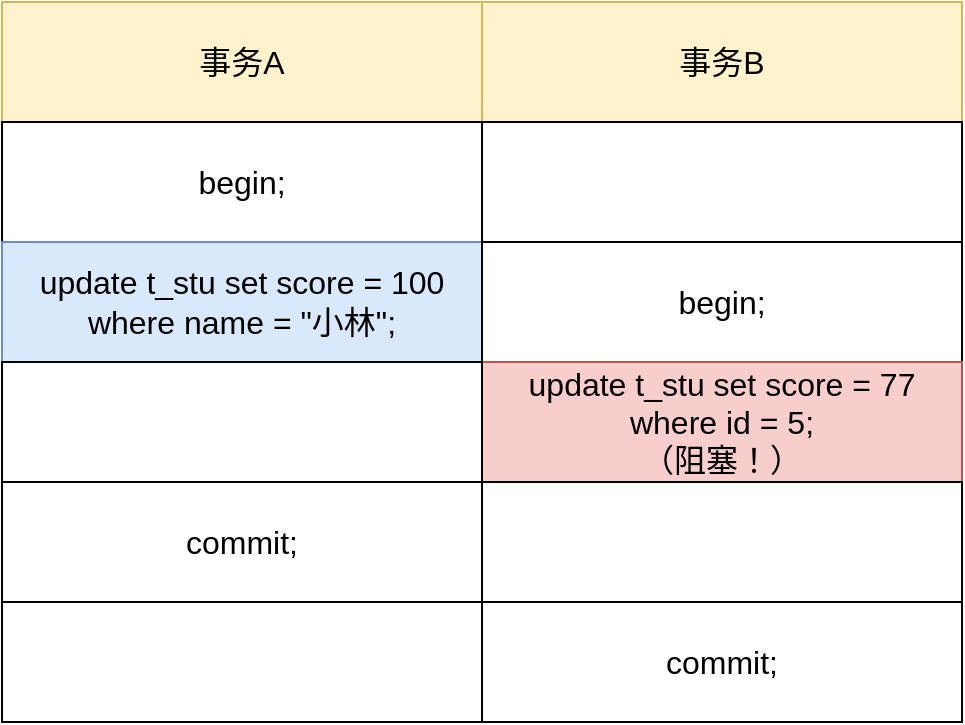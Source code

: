 <mxfile version="15.1.4" type="github">
  <diagram id="b_yZlLydbZW6e4qT7fGF" name="第 1 页">
    <mxGraphModel dx="946" dy="501" grid="1" gridSize="10" guides="1" tooltips="1" connect="1" arrows="1" fold="1" page="1" pageScale="1" pageWidth="827" pageHeight="1169" math="0" shadow="0">
      <root>
        <mxCell id="0" />
        <mxCell id="1" parent="0" />
        <mxCell id="xZIziEhZ_4dVFXlVAbXk-1" value="事务A" style="rounded=0;whiteSpace=wrap;html=1;fontSize=16;fillColor=#fff2cc;strokeColor=#d6b656;" vertex="1" parent="1">
          <mxGeometry x="120" y="80" width="240" height="60" as="geometry" />
        </mxCell>
        <mxCell id="xZIziEhZ_4dVFXlVAbXk-2" value="事务B" style="rounded=0;whiteSpace=wrap;html=1;fontSize=16;fillColor=#fff2cc;strokeColor=#d6b656;" vertex="1" parent="1">
          <mxGeometry x="360" y="80" width="240" height="60" as="geometry" />
        </mxCell>
        <mxCell id="xZIziEhZ_4dVFXlVAbXk-3" value="begin;" style="rounded=0;whiteSpace=wrap;html=1;fontSize=16;" vertex="1" parent="1">
          <mxGeometry x="120" y="140" width="240" height="60" as="geometry" />
        </mxCell>
        <mxCell id="xZIziEhZ_4dVFXlVAbXk-4" value="" style="rounded=0;whiteSpace=wrap;html=1;fontSize=16;" vertex="1" parent="1">
          <mxGeometry x="360" y="140" width="240" height="60" as="geometry" />
        </mxCell>
        <mxCell id="xZIziEhZ_4dVFXlVAbXk-5" value="update t_stu set score = 100 where name = &quot;小林&quot;;" style="rounded=0;whiteSpace=wrap;html=1;fontSize=16;fillColor=#dae8fc;strokeColor=#6c8ebf;" vertex="1" parent="1">
          <mxGeometry x="120" y="200" width="240" height="60" as="geometry" />
        </mxCell>
        <mxCell id="xZIziEhZ_4dVFXlVAbXk-6" value="begin;" style="rounded=0;whiteSpace=wrap;html=1;fontSize=16;" vertex="1" parent="1">
          <mxGeometry x="360" y="200" width="240" height="60" as="geometry" />
        </mxCell>
        <mxCell id="xZIziEhZ_4dVFXlVAbXk-7" value="update t_stu set score = 77 where id = 5;&lt;br&gt;（阻塞！）" style="rounded=0;whiteSpace=wrap;html=1;fontSize=16;fillColor=#f8cecc;strokeColor=#b85450;" vertex="1" parent="1">
          <mxGeometry x="360" y="260" width="240" height="60" as="geometry" />
        </mxCell>
        <mxCell id="xZIziEhZ_4dVFXlVAbXk-8" value="" style="rounded=0;whiteSpace=wrap;html=1;fontSize=16;" vertex="1" parent="1">
          <mxGeometry x="120" y="260" width="240" height="60" as="geometry" />
        </mxCell>
        <mxCell id="xZIziEhZ_4dVFXlVAbXk-9" value="commit;" style="rounded=0;whiteSpace=wrap;html=1;fontSize=16;" vertex="1" parent="1">
          <mxGeometry x="120" y="320" width="240" height="60" as="geometry" />
        </mxCell>
        <mxCell id="xZIziEhZ_4dVFXlVAbXk-10" value="" style="rounded=0;whiteSpace=wrap;html=1;fontSize=16;" vertex="1" parent="1">
          <mxGeometry x="360" y="320" width="240" height="60" as="geometry" />
        </mxCell>
        <mxCell id="xZIziEhZ_4dVFXlVAbXk-11" value="" style="rounded=0;whiteSpace=wrap;html=1;fontSize=16;" vertex="1" parent="1">
          <mxGeometry x="120" y="380" width="240" height="60" as="geometry" />
        </mxCell>
        <mxCell id="xZIziEhZ_4dVFXlVAbXk-12" value="&lt;span&gt;commit;&lt;/span&gt;" style="rounded=0;whiteSpace=wrap;html=1;fontSize=16;" vertex="1" parent="1">
          <mxGeometry x="360" y="380" width="240" height="60" as="geometry" />
        </mxCell>
      </root>
    </mxGraphModel>
  </diagram>
</mxfile>
